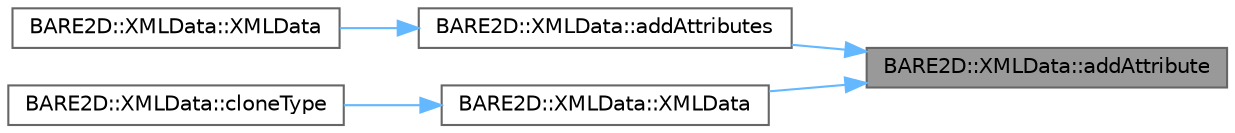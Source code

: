 digraph "BARE2D::XMLData::addAttribute"
{
 // INTERACTIVE_SVG=YES
 // LATEX_PDF_SIZE
  bgcolor="transparent";
  edge [fontname=Helvetica,fontsize=10,labelfontname=Helvetica,labelfontsize=10];
  node [fontname=Helvetica,fontsize=10,shape=box,height=0.2,width=0.4];
  rankdir="RL";
  Node1 [label="BARE2D::XMLData::addAttribute",height=0.2,width=0.4,color="gray40", fillcolor="grey60", style="filled", fontcolor="black",tooltip="Constructs and adds an attribute to the data."];
  Node1 -> Node2 [dir="back",color="steelblue1",style="solid"];
  Node2 [label="BARE2D::XMLData::addAttributes",height=0.2,width=0.4,color="grey40", fillcolor="white", style="filled",URL="$class_b_a_r_e2_d_1_1_x_m_l_data.html#ae24bd7eff4c51255b28e903805e768d6",tooltip="Bulk adds attributes to the data."];
  Node2 -> Node3 [dir="back",color="steelblue1",style="solid"];
  Node3 [label="BARE2D::XMLData::XMLData",height=0.2,width=0.4,color="grey40", fillcolor="white", style="filled",URL="$class_b_a_r_e2_d_1_1_x_m_l_data.html#a0fdadc0bef7ce4b52bed23ed5d270333",tooltip=" "];
  Node1 -> Node4 [dir="back",color="steelblue1",style="solid"];
  Node4 [label="BARE2D::XMLData::XMLData",height=0.2,width=0.4,color="grey40", fillcolor="white", style="filled",URL="$class_b_a_r_e2_d_1_1_x_m_l_data.html#a0e1d536a1efe35025dcb05bc4236e072",tooltip=" "];
  Node4 -> Node5 [dir="back",color="steelblue1",style="solid"];
  Node5 [label="BARE2D::XMLData::cloneType",height=0.2,width=0.4,color="grey40", fillcolor="white", style="filled",URL="$class_b_a_r_e2_d_1_1_x_m_l_data.html#a37ea76284f5f4fd4367499f329c7d2fb",tooltip="Allocates and populates a copy of this type of data, then returns it. No guarantees that the names ar..."];
}
